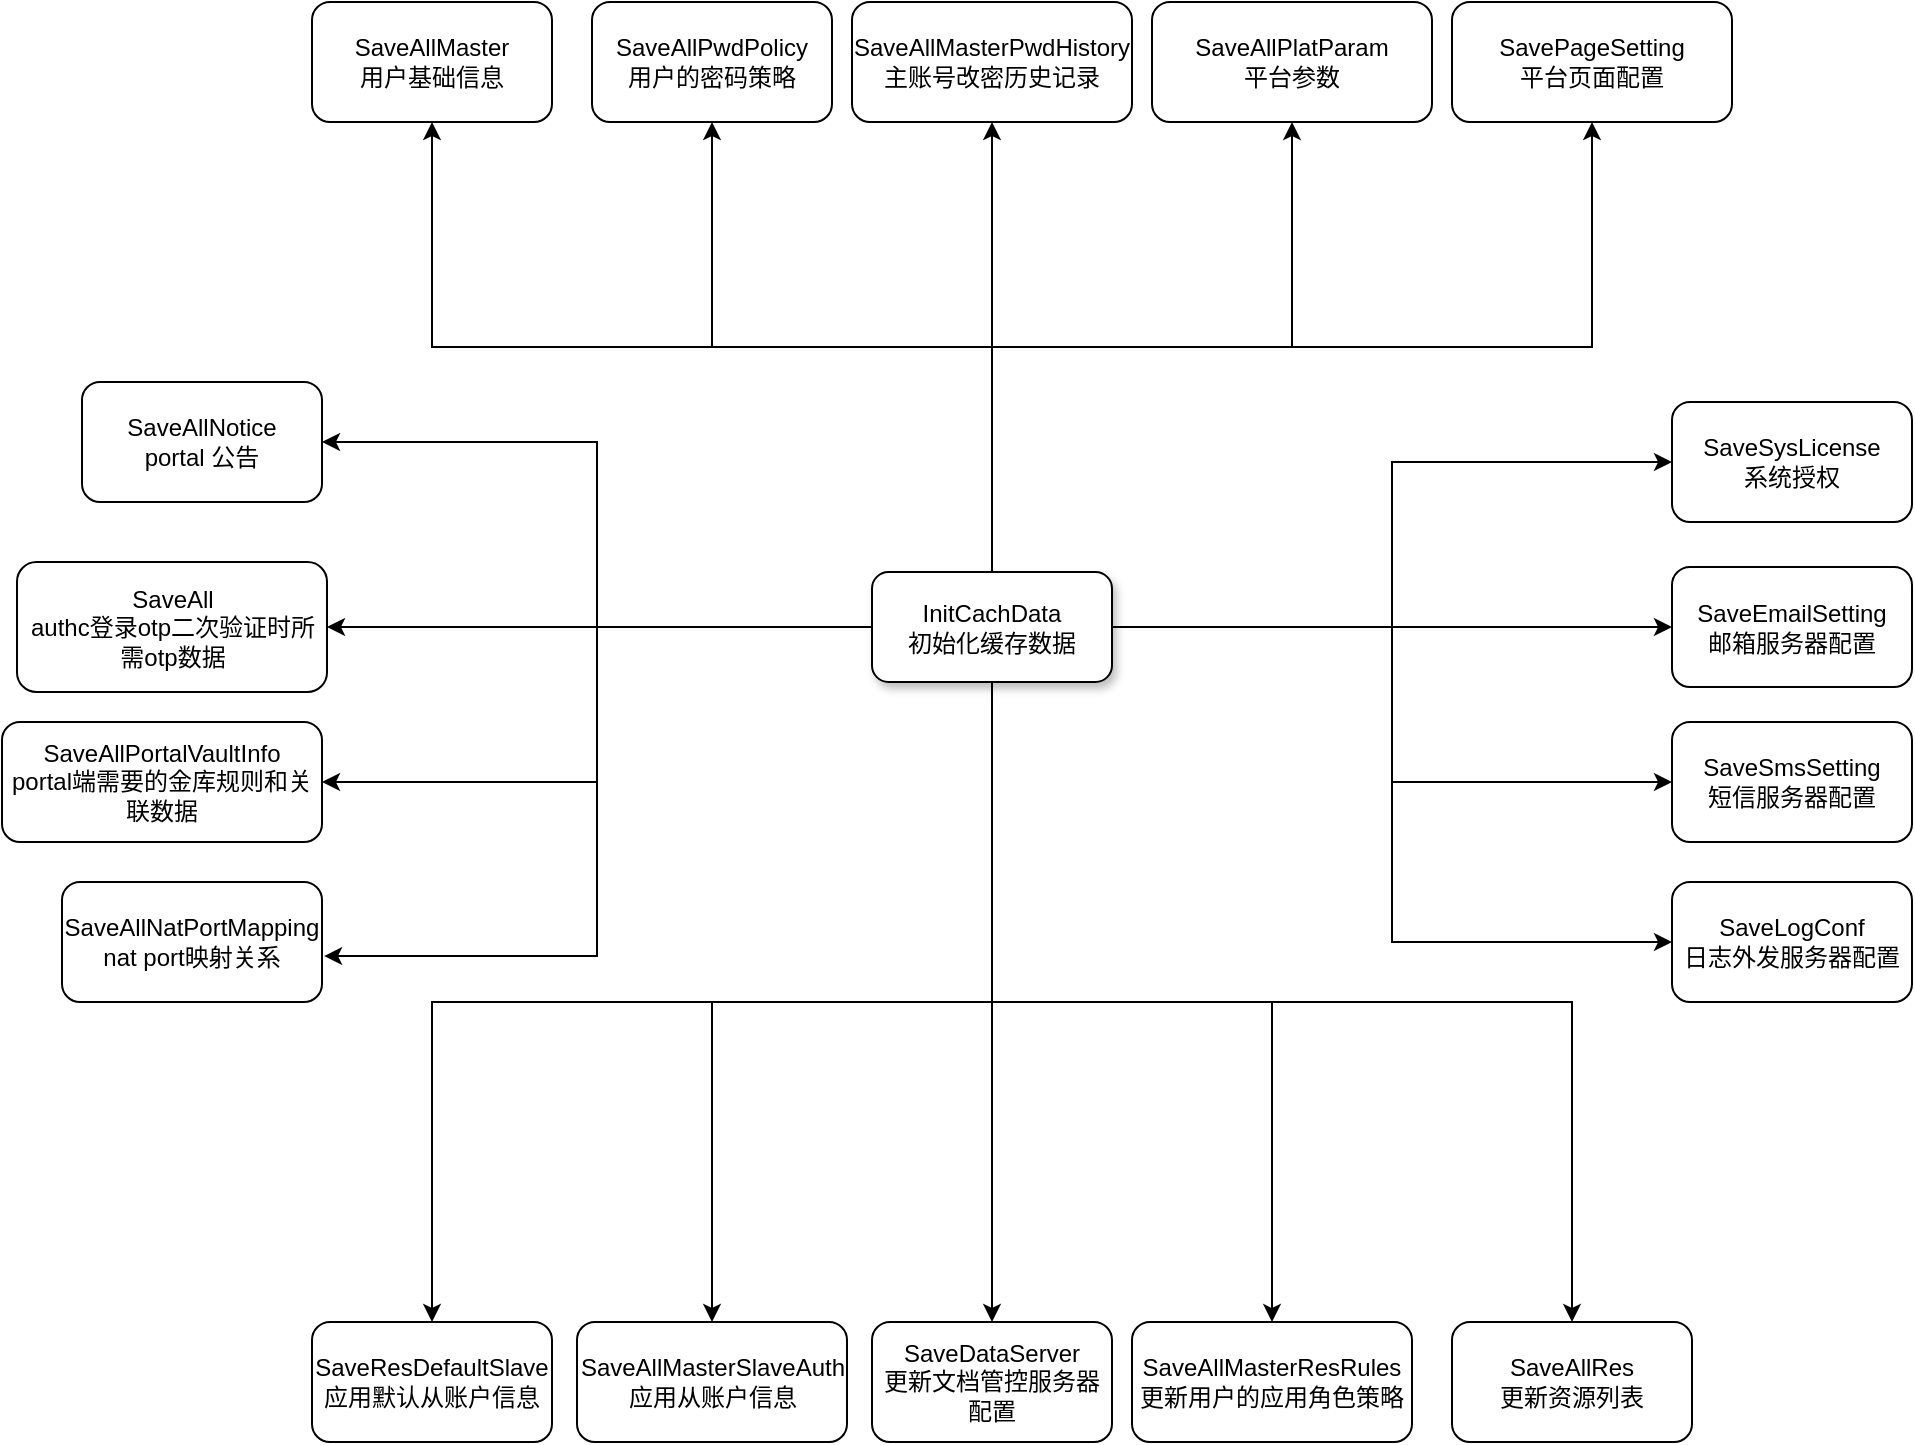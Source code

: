<mxfile version="20.5.1" type="github">
  <diagram name="Page-1" id="10a91c8b-09ff-31b1-d368-03940ed4cc9e">
    <mxGraphModel dx="1017" dy="784" grid="1" gridSize="10" guides="1" tooltips="1" connect="1" arrows="1" fold="1" page="1" pageScale="1" pageWidth="1100" pageHeight="850" background="none" math="0" shadow="0">
      <root>
        <mxCell id="0" />
        <mxCell id="1" parent="0" />
        <mxCell id="guZS1y_OzkmB-TQ8dY6Z-22" style="edgeStyle=orthogonalEdgeStyle;rounded=0;orthogonalLoop=1;jettySize=auto;html=1;exitX=0.5;exitY=0;exitDx=0;exitDy=0;" edge="1" parent="1" source="62893188c0fa7362-1" target="guZS1y_OzkmB-TQ8dY6Z-3">
          <mxGeometry relative="1" as="geometry" />
        </mxCell>
        <mxCell id="guZS1y_OzkmB-TQ8dY6Z-23" style="edgeStyle=orthogonalEdgeStyle;rounded=0;orthogonalLoop=1;jettySize=auto;html=1;exitX=0.5;exitY=0;exitDx=0;exitDy=0;entryX=0.5;entryY=1;entryDx=0;entryDy=0;" edge="1" parent="1" source="62893188c0fa7362-1" target="guZS1y_OzkmB-TQ8dY6Z-2">
          <mxGeometry relative="1" as="geometry" />
        </mxCell>
        <mxCell id="guZS1y_OzkmB-TQ8dY6Z-24" style="edgeStyle=orthogonalEdgeStyle;rounded=0;orthogonalLoop=1;jettySize=auto;html=1;exitX=0.5;exitY=0;exitDx=0;exitDy=0;entryX=0.5;entryY=1;entryDx=0;entryDy=0;" edge="1" parent="1" source="62893188c0fa7362-1" target="guZS1y_OzkmB-TQ8dY6Z-4">
          <mxGeometry relative="1" as="geometry" />
        </mxCell>
        <mxCell id="guZS1y_OzkmB-TQ8dY6Z-25" style="edgeStyle=orthogonalEdgeStyle;rounded=0;orthogonalLoop=1;jettySize=auto;html=1;exitX=0.5;exitY=0;exitDx=0;exitDy=0;entryX=0.5;entryY=1;entryDx=0;entryDy=0;" edge="1" parent="1" source="62893188c0fa7362-1" target="guZS1y_OzkmB-TQ8dY6Z-5">
          <mxGeometry relative="1" as="geometry" />
        </mxCell>
        <mxCell id="guZS1y_OzkmB-TQ8dY6Z-26" style="edgeStyle=orthogonalEdgeStyle;rounded=0;orthogonalLoop=1;jettySize=auto;html=1;exitX=0.5;exitY=0;exitDx=0;exitDy=0;" edge="1" parent="1" source="62893188c0fa7362-1" target="guZS1y_OzkmB-TQ8dY6Z-1">
          <mxGeometry relative="1" as="geometry" />
        </mxCell>
        <mxCell id="guZS1y_OzkmB-TQ8dY6Z-27" style="edgeStyle=orthogonalEdgeStyle;rounded=0;orthogonalLoop=1;jettySize=auto;html=1;exitX=0.5;exitY=1;exitDx=0;exitDy=0;" edge="1" parent="1" source="62893188c0fa7362-1" target="guZS1y_OzkmB-TQ8dY6Z-14">
          <mxGeometry relative="1" as="geometry">
            <mxPoint x="540" y="370" as="sourcePoint" />
          </mxGeometry>
        </mxCell>
        <mxCell id="guZS1y_OzkmB-TQ8dY6Z-28" style="edgeStyle=orthogonalEdgeStyle;rounded=0;orthogonalLoop=1;jettySize=auto;html=1;exitX=0.5;exitY=1;exitDx=0;exitDy=0;entryX=0.5;entryY=0;entryDx=0;entryDy=0;" edge="1" parent="1" source="62893188c0fa7362-1" target="guZS1y_OzkmB-TQ8dY6Z-13">
          <mxGeometry relative="1" as="geometry" />
        </mxCell>
        <mxCell id="guZS1y_OzkmB-TQ8dY6Z-29" style="edgeStyle=orthogonalEdgeStyle;rounded=0;orthogonalLoop=1;jettySize=auto;html=1;exitX=0.5;exitY=1;exitDx=0;exitDy=0;" edge="1" parent="1" source="62893188c0fa7362-1" target="guZS1y_OzkmB-TQ8dY6Z-12">
          <mxGeometry relative="1" as="geometry" />
        </mxCell>
        <mxCell id="guZS1y_OzkmB-TQ8dY6Z-30" style="edgeStyle=orthogonalEdgeStyle;rounded=0;orthogonalLoop=1;jettySize=auto;html=1;exitX=0.5;exitY=1;exitDx=0;exitDy=0;" edge="1" parent="1" source="62893188c0fa7362-1" target="guZS1y_OzkmB-TQ8dY6Z-11">
          <mxGeometry relative="1" as="geometry" />
        </mxCell>
        <mxCell id="guZS1y_OzkmB-TQ8dY6Z-33" style="edgeStyle=orthogonalEdgeStyle;rounded=0;orthogonalLoop=1;jettySize=auto;html=1;exitX=0.5;exitY=1;exitDx=0;exitDy=0;" edge="1" parent="1" source="62893188c0fa7362-1" target="guZS1y_OzkmB-TQ8dY6Z-10">
          <mxGeometry relative="1" as="geometry" />
        </mxCell>
        <mxCell id="guZS1y_OzkmB-TQ8dY6Z-34" style="edgeStyle=orthogonalEdgeStyle;rounded=0;orthogonalLoop=1;jettySize=auto;html=1;exitX=0;exitY=0.5;exitDx=0;exitDy=0;entryX=1;entryY=0.5;entryDx=0;entryDy=0;" edge="1" parent="1" source="62893188c0fa7362-1" target="guZS1y_OzkmB-TQ8dY6Z-18">
          <mxGeometry relative="1" as="geometry" />
        </mxCell>
        <mxCell id="guZS1y_OzkmB-TQ8dY6Z-35" style="edgeStyle=orthogonalEdgeStyle;rounded=0;orthogonalLoop=1;jettySize=auto;html=1;exitX=1;exitY=0.5;exitDx=0;exitDy=0;" edge="1" parent="1" source="62893188c0fa7362-1" target="guZS1y_OzkmB-TQ8dY6Z-7">
          <mxGeometry relative="1" as="geometry" />
        </mxCell>
        <mxCell id="guZS1y_OzkmB-TQ8dY6Z-36" style="edgeStyle=orthogonalEdgeStyle;rounded=0;orthogonalLoop=1;jettySize=auto;html=1;exitX=0;exitY=0.5;exitDx=0;exitDy=0;entryX=1;entryY=0.5;entryDx=0;entryDy=0;" edge="1" parent="1" source="62893188c0fa7362-1" target="guZS1y_OzkmB-TQ8dY6Z-19">
          <mxGeometry relative="1" as="geometry" />
        </mxCell>
        <mxCell id="guZS1y_OzkmB-TQ8dY6Z-37" style="edgeStyle=orthogonalEdgeStyle;rounded=0;orthogonalLoop=1;jettySize=auto;html=1;exitX=0;exitY=0.5;exitDx=0;exitDy=0;entryX=1;entryY=0.5;entryDx=0;entryDy=0;" edge="1" parent="1" source="62893188c0fa7362-1" target="guZS1y_OzkmB-TQ8dY6Z-16">
          <mxGeometry relative="1" as="geometry" />
        </mxCell>
        <mxCell id="guZS1y_OzkmB-TQ8dY6Z-38" style="edgeStyle=orthogonalEdgeStyle;rounded=0;orthogonalLoop=1;jettySize=auto;html=1;exitX=0;exitY=0.5;exitDx=0;exitDy=0;entryX=1.008;entryY=0.617;entryDx=0;entryDy=0;entryPerimeter=0;" edge="1" parent="1" source="62893188c0fa7362-1" target="guZS1y_OzkmB-TQ8dY6Z-15">
          <mxGeometry relative="1" as="geometry" />
        </mxCell>
        <mxCell id="guZS1y_OzkmB-TQ8dY6Z-39" style="edgeStyle=orthogonalEdgeStyle;rounded=0;orthogonalLoop=1;jettySize=auto;html=1;exitX=1;exitY=0.5;exitDx=0;exitDy=0;entryX=0;entryY=0.5;entryDx=0;entryDy=0;" edge="1" parent="1" source="62893188c0fa7362-1" target="guZS1y_OzkmB-TQ8dY6Z-6">
          <mxGeometry relative="1" as="geometry" />
        </mxCell>
        <mxCell id="guZS1y_OzkmB-TQ8dY6Z-40" style="edgeStyle=orthogonalEdgeStyle;rounded=0;orthogonalLoop=1;jettySize=auto;html=1;exitX=1;exitY=0.5;exitDx=0;exitDy=0;entryX=0;entryY=0.5;entryDx=0;entryDy=0;" edge="1" parent="1" source="62893188c0fa7362-1" target="guZS1y_OzkmB-TQ8dY6Z-8">
          <mxGeometry relative="1" as="geometry" />
        </mxCell>
        <mxCell id="guZS1y_OzkmB-TQ8dY6Z-41" style="edgeStyle=orthogonalEdgeStyle;rounded=0;orthogonalLoop=1;jettySize=auto;html=1;exitX=1;exitY=0.5;exitDx=0;exitDy=0;entryX=0;entryY=0.5;entryDx=0;entryDy=0;" edge="1" parent="1" source="62893188c0fa7362-1" target="guZS1y_OzkmB-TQ8dY6Z-9">
          <mxGeometry relative="1" as="geometry" />
        </mxCell>
        <mxCell id="62893188c0fa7362-1" value="&lt;span style=&quot;font-family: Helvetica;&quot;&gt;InitCachData&lt;/span&gt;&lt;br style=&quot;font-family: Helvetica;&quot;&gt;&lt;span style=&quot;font-family: Helvetica;&quot;&gt;初始化缓存数据&lt;/span&gt;" style="whiteSpace=wrap;html=1;rounded=1;shadow=1;labelBackgroundColor=none;strokeWidth=1;fontFamily=Verdana;fontSize=12;align=center;" parent="1" vertex="1">
          <mxGeometry x="480" y="335" width="120" height="55" as="geometry" />
        </mxCell>
        <mxCell id="guZS1y_OzkmB-TQ8dY6Z-1" value="SaveAllMaster&lt;br&gt;用户基础信息" style="rounded=1;whiteSpace=wrap;html=1;" vertex="1" parent="1">
          <mxGeometry x="200" y="50" width="120" height="60" as="geometry" />
        </mxCell>
        <mxCell id="guZS1y_OzkmB-TQ8dY6Z-2" value="SaveAllPwdPolicy&lt;br&gt;用户的密码策略" style="rounded=1;whiteSpace=wrap;html=1;" vertex="1" parent="1">
          <mxGeometry x="340" y="50" width="120" height="60" as="geometry" />
        </mxCell>
        <mxCell id="guZS1y_OzkmB-TQ8dY6Z-3" value="SaveAllMasterPwdHistory&lt;br&gt;主账号改密历史记录" style="rounded=1;whiteSpace=wrap;html=1;" vertex="1" parent="1">
          <mxGeometry x="470" y="50" width="140" height="60" as="geometry" />
        </mxCell>
        <mxCell id="guZS1y_OzkmB-TQ8dY6Z-4" value="SaveAllPlatParam&lt;br&gt;平台参数" style="rounded=1;whiteSpace=wrap;html=1;" vertex="1" parent="1">
          <mxGeometry x="620" y="50" width="140" height="60" as="geometry" />
        </mxCell>
        <mxCell id="guZS1y_OzkmB-TQ8dY6Z-5" value="SavePageSetting&lt;br&gt;平台页面配置" style="rounded=1;whiteSpace=wrap;html=1;" vertex="1" parent="1">
          <mxGeometry x="770" y="50" width="140" height="60" as="geometry" />
        </mxCell>
        <mxCell id="guZS1y_OzkmB-TQ8dY6Z-6" value="SaveSysLicense&lt;br&gt;系统授权" style="rounded=1;whiteSpace=wrap;html=1;" vertex="1" parent="1">
          <mxGeometry x="880" y="250" width="120" height="60" as="geometry" />
        </mxCell>
        <mxCell id="guZS1y_OzkmB-TQ8dY6Z-7" value="SaveEmailSetting&lt;br&gt;邮箱服务器配置" style="rounded=1;whiteSpace=wrap;html=1;" vertex="1" parent="1">
          <mxGeometry x="880" y="332.5" width="120" height="60" as="geometry" />
        </mxCell>
        <mxCell id="guZS1y_OzkmB-TQ8dY6Z-8" value="SaveSmsSetting&lt;br&gt;短信服务器配置" style="rounded=1;whiteSpace=wrap;html=1;" vertex="1" parent="1">
          <mxGeometry x="880" y="410" width="120" height="60" as="geometry" />
        </mxCell>
        <mxCell id="guZS1y_OzkmB-TQ8dY6Z-9" value="SaveLogConf&lt;br&gt;日志外发服务器配置" style="rounded=1;whiteSpace=wrap;html=1;" vertex="1" parent="1">
          <mxGeometry x="880" y="490" width="120" height="60" as="geometry" />
        </mxCell>
        <mxCell id="guZS1y_OzkmB-TQ8dY6Z-10" value="SaveAllRes&lt;br&gt;更新资源列表" style="rounded=1;whiteSpace=wrap;html=1;" vertex="1" parent="1">
          <mxGeometry x="770" y="710" width="120" height="60" as="geometry" />
        </mxCell>
        <mxCell id="guZS1y_OzkmB-TQ8dY6Z-11" value="SaveAllMasterResRules&lt;br&gt;更新用户的应用角色策略" style="rounded=1;whiteSpace=wrap;html=1;" vertex="1" parent="1">
          <mxGeometry x="610" y="710" width="140" height="60" as="geometry" />
        </mxCell>
        <mxCell id="guZS1y_OzkmB-TQ8dY6Z-12" value="SaveDataServer&lt;br&gt;更新文档管控服务器配置" style="rounded=1;whiteSpace=wrap;html=1;" vertex="1" parent="1">
          <mxGeometry x="480" y="710" width="120" height="60" as="geometry" />
        </mxCell>
        <mxCell id="guZS1y_OzkmB-TQ8dY6Z-13" value="SaveAllMasterSlaveAuth&lt;br&gt;应用从账户信息" style="rounded=1;whiteSpace=wrap;html=1;" vertex="1" parent="1">
          <mxGeometry x="332.5" y="710" width="135" height="60" as="geometry" />
        </mxCell>
        <mxCell id="guZS1y_OzkmB-TQ8dY6Z-14" value="SaveResDefaultSlave&lt;br&gt;应用默认从账户信息" style="rounded=1;whiteSpace=wrap;html=1;" vertex="1" parent="1">
          <mxGeometry x="200" y="710" width="120" height="60" as="geometry" />
        </mxCell>
        <mxCell id="guZS1y_OzkmB-TQ8dY6Z-15" value="SaveAllNatPortMapping&lt;br&gt;nat port映射关系" style="rounded=1;whiteSpace=wrap;html=1;" vertex="1" parent="1">
          <mxGeometry x="75" y="490" width="130" height="60" as="geometry" />
        </mxCell>
        <mxCell id="guZS1y_OzkmB-TQ8dY6Z-16" value="SaveAllPortalVaultInfo&lt;br&gt;portal端需要的金库规则和关联数据" style="rounded=1;whiteSpace=wrap;html=1;" vertex="1" parent="1">
          <mxGeometry x="45" y="410" width="160" height="60" as="geometry" />
        </mxCell>
        <mxCell id="guZS1y_OzkmB-TQ8dY6Z-18" value="SaveAll&lt;br&gt;authc登录otp二次验证时所需otp数据" style="rounded=1;whiteSpace=wrap;html=1;" vertex="1" parent="1">
          <mxGeometry x="52.5" y="330" width="155" height="65" as="geometry" />
        </mxCell>
        <mxCell id="guZS1y_OzkmB-TQ8dY6Z-19" value="SaveAllNotice&lt;br&gt;portal 公告" style="rounded=1;whiteSpace=wrap;html=1;" vertex="1" parent="1">
          <mxGeometry x="85" y="240" width="120" height="60" as="geometry" />
        </mxCell>
      </root>
    </mxGraphModel>
  </diagram>
</mxfile>
